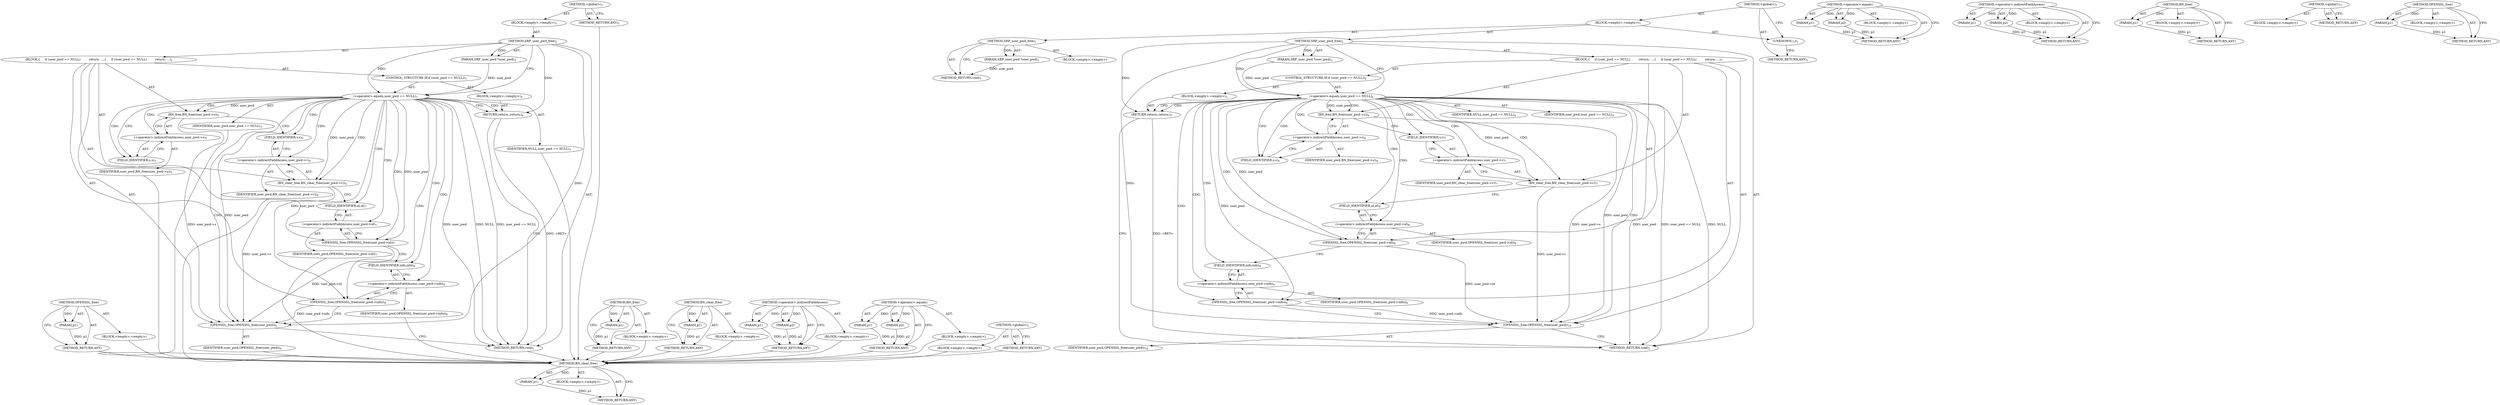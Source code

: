 digraph "OPENSSL_free" {
vulnerable_70 [label=<(METHOD,OPENSSL_free)>];
vulnerable_71 [label=<(PARAM,p1)>];
vulnerable_72 [label=<(BLOCK,&lt;empty&gt;,&lt;empty&gt;)>];
vulnerable_73 [label=<(METHOD_RETURN,ANY)>];
vulnerable_6 [label=<(METHOD,&lt;global&gt;)<SUB>1</SUB>>];
vulnerable_7 [label=<(BLOCK,&lt;empty&gt;,&lt;empty&gt;)<SUB>1</SUB>>];
vulnerable_8 [label=<(METHOD,SRP_user_pwd_free)<SUB>1</SUB>>];
vulnerable_9 [label=<(PARAM,SRP_user_pwd *user_pwd)<SUB>1</SUB>>];
vulnerable_10 [label=<(BLOCK,{
     if (user_pwd == NULL)
         return;
 ...,{
     if (user_pwd == NULL)
         return;
 ...)<SUB>2</SUB>>];
vulnerable_11 [label=<(CONTROL_STRUCTURE,IF,if (user_pwd == NULL))<SUB>3</SUB>>];
vulnerable_12 [label=<(&lt;operator&gt;.equals,user_pwd == NULL)<SUB>3</SUB>>];
vulnerable_13 [label=<(IDENTIFIER,user_pwd,user_pwd == NULL)<SUB>3</SUB>>];
vulnerable_14 [label=<(IDENTIFIER,NULL,user_pwd == NULL)<SUB>3</SUB>>];
vulnerable_15 [label=<(BLOCK,&lt;empty&gt;,&lt;empty&gt;)<SUB>4</SUB>>];
vulnerable_16 [label=<(RETURN,return;,return;)<SUB>4</SUB>>];
vulnerable_17 [label=<(BN_free,BN_free(user_pwd-&gt;s))<SUB>5</SUB>>];
vulnerable_18 [label=<(&lt;operator&gt;.indirectFieldAccess,user_pwd-&gt;s)<SUB>5</SUB>>];
vulnerable_19 [label=<(IDENTIFIER,user_pwd,BN_free(user_pwd-&gt;s))<SUB>5</SUB>>];
vulnerable_20 [label=<(FIELD_IDENTIFIER,s,s)<SUB>5</SUB>>];
vulnerable_21 [label=<(BN_clear_free,BN_clear_free(user_pwd-&gt;v))<SUB>6</SUB>>];
vulnerable_22 [label=<(&lt;operator&gt;.indirectFieldAccess,user_pwd-&gt;v)<SUB>6</SUB>>];
vulnerable_23 [label=<(IDENTIFIER,user_pwd,BN_clear_free(user_pwd-&gt;v))<SUB>6</SUB>>];
vulnerable_24 [label=<(FIELD_IDENTIFIER,v,v)<SUB>6</SUB>>];
vulnerable_25 [label=<(OPENSSL_free,OPENSSL_free(user_pwd-&gt;id))<SUB>7</SUB>>];
vulnerable_26 [label=<(&lt;operator&gt;.indirectFieldAccess,user_pwd-&gt;id)<SUB>7</SUB>>];
vulnerable_27 [label=<(IDENTIFIER,user_pwd,OPENSSL_free(user_pwd-&gt;id))<SUB>7</SUB>>];
vulnerable_28 [label=<(FIELD_IDENTIFIER,id,id)<SUB>7</SUB>>];
vulnerable_29 [label=<(OPENSSL_free,OPENSSL_free(user_pwd-&gt;info))<SUB>8</SUB>>];
vulnerable_30 [label=<(&lt;operator&gt;.indirectFieldAccess,user_pwd-&gt;info)<SUB>8</SUB>>];
vulnerable_31 [label=<(IDENTIFIER,user_pwd,OPENSSL_free(user_pwd-&gt;info))<SUB>8</SUB>>];
vulnerable_32 [label=<(FIELD_IDENTIFIER,info,info)<SUB>8</SUB>>];
vulnerable_33 [label=<(OPENSSL_free,OPENSSL_free(user_pwd))<SUB>9</SUB>>];
vulnerable_34 [label=<(IDENTIFIER,user_pwd,OPENSSL_free(user_pwd))<SUB>9</SUB>>];
vulnerable_35 [label=<(METHOD_RETURN,void)<SUB>1</SUB>>];
vulnerable_37 [label=<(METHOD_RETURN,ANY)<SUB>1</SUB>>];
vulnerable_57 [label=<(METHOD,BN_free)>];
vulnerable_58 [label=<(PARAM,p1)>];
vulnerable_59 [label=<(BLOCK,&lt;empty&gt;,&lt;empty&gt;)>];
vulnerable_60 [label=<(METHOD_RETURN,ANY)>];
vulnerable_66 [label=<(METHOD,BN_clear_free)>];
vulnerable_67 [label=<(PARAM,p1)>];
vulnerable_68 [label=<(BLOCK,&lt;empty&gt;,&lt;empty&gt;)>];
vulnerable_69 [label=<(METHOD_RETURN,ANY)>];
vulnerable_61 [label=<(METHOD,&lt;operator&gt;.indirectFieldAccess)>];
vulnerable_62 [label=<(PARAM,p1)>];
vulnerable_63 [label=<(PARAM,p2)>];
vulnerable_64 [label=<(BLOCK,&lt;empty&gt;,&lt;empty&gt;)>];
vulnerable_65 [label=<(METHOD_RETURN,ANY)>];
vulnerable_52 [label=<(METHOD,&lt;operator&gt;.equals)>];
vulnerable_53 [label=<(PARAM,p1)>];
vulnerable_54 [label=<(PARAM,p2)>];
vulnerable_55 [label=<(BLOCK,&lt;empty&gt;,&lt;empty&gt;)>];
vulnerable_56 [label=<(METHOD_RETURN,ANY)>];
vulnerable_46 [label=<(METHOD,&lt;global&gt;)<SUB>1</SUB>>];
vulnerable_47 [label=<(BLOCK,&lt;empty&gt;,&lt;empty&gt;)>];
vulnerable_48 [label=<(METHOD_RETURN,ANY)>];
fixed_72 [label=<(METHOD,BN_clear_free)>];
fixed_73 [label=<(PARAM,p1)>];
fixed_74 [label=<(BLOCK,&lt;empty&gt;,&lt;empty&gt;)>];
fixed_75 [label=<(METHOD_RETURN,ANY)>];
fixed_6 [label=<(METHOD,&lt;global&gt;)<SUB>1</SUB>>];
fixed_7 [label=<(BLOCK,&lt;empty&gt;,&lt;empty&gt;)<SUB>1</SUB>>];
fixed_8 [label=<(METHOD,SRP_user_pwd_free)<SUB>1</SUB>>];
fixed_9 [label=<(PARAM,SRP_user_pwd *user_pwd)<SUB>1</SUB>>];
fixed_10 [label=<(BLOCK,&lt;empty&gt;,&lt;empty&gt;)>];
fixed_11 [label=<(METHOD_RETURN,void)<SUB>1</SUB>>];
fixed_13 [label=<(UNKNOWN,),))<SUB>1</SUB>>];
fixed_14 [label=<(METHOD,SRP_user_pwd_free)<SUB>2</SUB>>];
fixed_15 [label=<(PARAM,SRP_user_pwd *user_pwd)<SUB>2</SUB>>];
fixed_16 [label=<(BLOCK,{
     if (user_pwd == NULL)
         return;
 ...,{
     if (user_pwd == NULL)
         return;
 ...)<SUB>3</SUB>>];
fixed_17 [label=<(CONTROL_STRUCTURE,IF,if (user_pwd == NULL))<SUB>4</SUB>>];
fixed_18 [label=<(&lt;operator&gt;.equals,user_pwd == NULL)<SUB>4</SUB>>];
fixed_19 [label=<(IDENTIFIER,user_pwd,user_pwd == NULL)<SUB>4</SUB>>];
fixed_20 [label=<(IDENTIFIER,NULL,user_pwd == NULL)<SUB>4</SUB>>];
fixed_21 [label=<(BLOCK,&lt;empty&gt;,&lt;empty&gt;)<SUB>5</SUB>>];
fixed_22 [label=<(RETURN,return;,return;)<SUB>5</SUB>>];
fixed_23 [label=<(BN_free,BN_free(user_pwd-&gt;s))<SUB>6</SUB>>];
fixed_24 [label=<(&lt;operator&gt;.indirectFieldAccess,user_pwd-&gt;s)<SUB>6</SUB>>];
fixed_25 [label=<(IDENTIFIER,user_pwd,BN_free(user_pwd-&gt;s))<SUB>6</SUB>>];
fixed_26 [label=<(FIELD_IDENTIFIER,s,s)<SUB>6</SUB>>];
fixed_27 [label=<(BN_clear_free,BN_clear_free(user_pwd-&gt;v))<SUB>7</SUB>>];
fixed_28 [label=<(&lt;operator&gt;.indirectFieldAccess,user_pwd-&gt;v)<SUB>7</SUB>>];
fixed_29 [label=<(IDENTIFIER,user_pwd,BN_clear_free(user_pwd-&gt;v))<SUB>7</SUB>>];
fixed_30 [label=<(FIELD_IDENTIFIER,v,v)<SUB>7</SUB>>];
fixed_31 [label=<(OPENSSL_free,OPENSSL_free(user_pwd-&gt;id))<SUB>8</SUB>>];
fixed_32 [label=<(&lt;operator&gt;.indirectFieldAccess,user_pwd-&gt;id)<SUB>8</SUB>>];
fixed_33 [label=<(IDENTIFIER,user_pwd,OPENSSL_free(user_pwd-&gt;id))<SUB>8</SUB>>];
fixed_34 [label=<(FIELD_IDENTIFIER,id,id)<SUB>8</SUB>>];
fixed_35 [label=<(OPENSSL_free,OPENSSL_free(user_pwd-&gt;info))<SUB>9</SUB>>];
fixed_36 [label=<(&lt;operator&gt;.indirectFieldAccess,user_pwd-&gt;info)<SUB>9</SUB>>];
fixed_37 [label=<(IDENTIFIER,user_pwd,OPENSSL_free(user_pwd-&gt;info))<SUB>9</SUB>>];
fixed_38 [label=<(FIELD_IDENTIFIER,info,info)<SUB>9</SUB>>];
fixed_39 [label=<(OPENSSL_free,OPENSSL_free(user_pwd))<SUB>10</SUB>>];
fixed_40 [label=<(IDENTIFIER,user_pwd,OPENSSL_free(user_pwd))<SUB>10</SUB>>];
fixed_41 [label=<(METHOD_RETURN,void)<SUB>2</SUB>>];
fixed_43 [label=<(METHOD_RETURN,ANY)<SUB>1</SUB>>];
fixed_58 [label=<(METHOD,&lt;operator&gt;.equals)>];
fixed_59 [label=<(PARAM,p1)>];
fixed_60 [label=<(PARAM,p2)>];
fixed_61 [label=<(BLOCK,&lt;empty&gt;,&lt;empty&gt;)>];
fixed_62 [label=<(METHOD_RETURN,ANY)>];
fixed_67 [label=<(METHOD,&lt;operator&gt;.indirectFieldAccess)>];
fixed_68 [label=<(PARAM,p1)>];
fixed_69 [label=<(PARAM,p2)>];
fixed_70 [label=<(BLOCK,&lt;empty&gt;,&lt;empty&gt;)>];
fixed_71 [label=<(METHOD_RETURN,ANY)>];
fixed_63 [label=<(METHOD,BN_free)>];
fixed_64 [label=<(PARAM,p1)>];
fixed_65 [label=<(BLOCK,&lt;empty&gt;,&lt;empty&gt;)>];
fixed_66 [label=<(METHOD_RETURN,ANY)>];
fixed_52 [label=<(METHOD,&lt;global&gt;)<SUB>1</SUB>>];
fixed_53 [label=<(BLOCK,&lt;empty&gt;,&lt;empty&gt;)>];
fixed_54 [label=<(METHOD_RETURN,ANY)>];
fixed_76 [label=<(METHOD,OPENSSL_free)>];
fixed_77 [label=<(PARAM,p1)>];
fixed_78 [label=<(BLOCK,&lt;empty&gt;,&lt;empty&gt;)>];
fixed_79 [label=<(METHOD_RETURN,ANY)>];
vulnerable_70 -> vulnerable_71  [key=0, label="AST: "];
vulnerable_70 -> vulnerable_71  [key=1, label="DDG: "];
vulnerable_70 -> vulnerable_72  [key=0, label="AST: "];
vulnerable_70 -> vulnerable_73  [key=0, label="AST: "];
vulnerable_70 -> vulnerable_73  [key=1, label="CFG: "];
vulnerable_71 -> vulnerable_73  [key=0, label="DDG: p1"];
vulnerable_72 -> fixed_72  [key=0];
vulnerable_73 -> fixed_72  [key=0];
vulnerable_6 -> vulnerable_7  [key=0, label="AST: "];
vulnerable_6 -> vulnerable_37  [key=0, label="AST: "];
vulnerable_6 -> vulnerable_37  [key=1, label="CFG: "];
vulnerable_7 -> vulnerable_8  [key=0, label="AST: "];
vulnerable_8 -> vulnerable_9  [key=0, label="AST: "];
vulnerable_8 -> vulnerable_9  [key=1, label="DDG: "];
vulnerable_8 -> vulnerable_10  [key=0, label="AST: "];
vulnerable_8 -> vulnerable_35  [key=0, label="AST: "];
vulnerable_8 -> vulnerable_12  [key=0, label="CFG: "];
vulnerable_8 -> vulnerable_12  [key=1, label="DDG: "];
vulnerable_8 -> vulnerable_33  [key=0, label="DDG: "];
vulnerable_8 -> vulnerable_16  [key=0, label="DDG: "];
vulnerable_9 -> vulnerable_12  [key=0, label="DDG: user_pwd"];
vulnerable_10 -> vulnerable_11  [key=0, label="AST: "];
vulnerable_10 -> vulnerable_17  [key=0, label="AST: "];
vulnerable_10 -> vulnerable_21  [key=0, label="AST: "];
vulnerable_10 -> vulnerable_25  [key=0, label="AST: "];
vulnerable_10 -> vulnerable_29  [key=0, label="AST: "];
vulnerable_10 -> vulnerable_33  [key=0, label="AST: "];
vulnerable_11 -> vulnerable_12  [key=0, label="AST: "];
vulnerable_11 -> vulnerable_15  [key=0, label="AST: "];
vulnerable_12 -> vulnerable_13  [key=0, label="AST: "];
vulnerable_12 -> vulnerable_14  [key=0, label="AST: "];
vulnerable_12 -> vulnerable_16  [key=0, label="CFG: "];
vulnerable_12 -> vulnerable_16  [key=1, label="CDG: "];
vulnerable_12 -> vulnerable_20  [key=0, label="CFG: "];
vulnerable_12 -> vulnerable_20  [key=1, label="CDG: "];
vulnerable_12 -> vulnerable_35  [key=0, label="DDG: user_pwd"];
vulnerable_12 -> vulnerable_35  [key=1, label="DDG: user_pwd == NULL"];
vulnerable_12 -> vulnerable_35  [key=2, label="DDG: NULL"];
vulnerable_12 -> vulnerable_17  [key=0, label="DDG: user_pwd"];
vulnerable_12 -> vulnerable_17  [key=1, label="CDG: "];
vulnerable_12 -> vulnerable_21  [key=0, label="DDG: user_pwd"];
vulnerable_12 -> vulnerable_21  [key=1, label="CDG: "];
vulnerable_12 -> vulnerable_25  [key=0, label="DDG: user_pwd"];
vulnerable_12 -> vulnerable_25  [key=1, label="CDG: "];
vulnerable_12 -> vulnerable_29  [key=0, label="DDG: user_pwd"];
vulnerable_12 -> vulnerable_29  [key=1, label="CDG: "];
vulnerable_12 -> vulnerable_33  [key=0, label="DDG: user_pwd"];
vulnerable_12 -> vulnerable_33  [key=1, label="CDG: "];
vulnerable_12 -> vulnerable_24  [key=0, label="CDG: "];
vulnerable_12 -> vulnerable_30  [key=0, label="CDG: "];
vulnerable_12 -> vulnerable_32  [key=0, label="CDG: "];
vulnerable_12 -> vulnerable_18  [key=0, label="CDG: "];
vulnerable_12 -> vulnerable_26  [key=0, label="CDG: "];
vulnerable_12 -> vulnerable_28  [key=0, label="CDG: "];
vulnerable_12 -> vulnerable_22  [key=0, label="CDG: "];
vulnerable_13 -> fixed_72  [key=0];
vulnerable_14 -> fixed_72  [key=0];
vulnerable_15 -> vulnerable_16  [key=0, label="AST: "];
vulnerable_16 -> vulnerable_35  [key=0, label="CFG: "];
vulnerable_16 -> vulnerable_35  [key=1, label="DDG: &lt;RET&gt;"];
vulnerable_17 -> vulnerable_18  [key=0, label="AST: "];
vulnerable_17 -> vulnerable_24  [key=0, label="CFG: "];
vulnerable_17 -> vulnerable_33  [key=0, label="DDG: user_pwd-&gt;s"];
vulnerable_18 -> vulnerable_19  [key=0, label="AST: "];
vulnerable_18 -> vulnerable_20  [key=0, label="AST: "];
vulnerable_18 -> vulnerable_17  [key=0, label="CFG: "];
vulnerable_19 -> fixed_72  [key=0];
vulnerable_20 -> vulnerable_18  [key=0, label="CFG: "];
vulnerable_21 -> vulnerable_22  [key=0, label="AST: "];
vulnerable_21 -> vulnerable_28  [key=0, label="CFG: "];
vulnerable_21 -> vulnerable_33  [key=0, label="DDG: user_pwd-&gt;v"];
vulnerable_22 -> vulnerable_23  [key=0, label="AST: "];
vulnerable_22 -> vulnerable_24  [key=0, label="AST: "];
vulnerable_22 -> vulnerable_21  [key=0, label="CFG: "];
vulnerable_23 -> fixed_72  [key=0];
vulnerable_24 -> vulnerable_22  [key=0, label="CFG: "];
vulnerable_25 -> vulnerable_26  [key=0, label="AST: "];
vulnerable_25 -> vulnerable_32  [key=0, label="CFG: "];
vulnerable_25 -> vulnerable_33  [key=0, label="DDG: user_pwd-&gt;id"];
vulnerable_26 -> vulnerable_27  [key=0, label="AST: "];
vulnerable_26 -> vulnerable_28  [key=0, label="AST: "];
vulnerable_26 -> vulnerable_25  [key=0, label="CFG: "];
vulnerable_27 -> fixed_72  [key=0];
vulnerable_28 -> vulnerable_26  [key=0, label="CFG: "];
vulnerable_29 -> vulnerable_30  [key=0, label="AST: "];
vulnerable_29 -> vulnerable_33  [key=0, label="CFG: "];
vulnerable_29 -> vulnerable_33  [key=1, label="DDG: user_pwd-&gt;info"];
vulnerable_30 -> vulnerable_31  [key=0, label="AST: "];
vulnerable_30 -> vulnerable_32  [key=0, label="AST: "];
vulnerable_30 -> vulnerable_29  [key=0, label="CFG: "];
vulnerable_31 -> fixed_72  [key=0];
vulnerable_32 -> vulnerable_30  [key=0, label="CFG: "];
vulnerable_33 -> vulnerable_34  [key=0, label="AST: "];
vulnerable_33 -> vulnerable_35  [key=0, label="CFG: "];
vulnerable_34 -> fixed_72  [key=0];
vulnerable_35 -> fixed_72  [key=0];
vulnerable_37 -> fixed_72  [key=0];
vulnerable_57 -> vulnerable_58  [key=0, label="AST: "];
vulnerable_57 -> vulnerable_58  [key=1, label="DDG: "];
vulnerable_57 -> vulnerable_59  [key=0, label="AST: "];
vulnerable_57 -> vulnerable_60  [key=0, label="AST: "];
vulnerable_57 -> vulnerable_60  [key=1, label="CFG: "];
vulnerable_58 -> vulnerable_60  [key=0, label="DDG: p1"];
vulnerable_59 -> fixed_72  [key=0];
vulnerable_60 -> fixed_72  [key=0];
vulnerable_66 -> vulnerable_67  [key=0, label="AST: "];
vulnerable_66 -> vulnerable_67  [key=1, label="DDG: "];
vulnerable_66 -> vulnerable_68  [key=0, label="AST: "];
vulnerable_66 -> vulnerable_69  [key=0, label="AST: "];
vulnerable_66 -> vulnerable_69  [key=1, label="CFG: "];
vulnerable_67 -> vulnerable_69  [key=0, label="DDG: p1"];
vulnerable_68 -> fixed_72  [key=0];
vulnerable_69 -> fixed_72  [key=0];
vulnerable_61 -> vulnerable_62  [key=0, label="AST: "];
vulnerable_61 -> vulnerable_62  [key=1, label="DDG: "];
vulnerable_61 -> vulnerable_64  [key=0, label="AST: "];
vulnerable_61 -> vulnerable_63  [key=0, label="AST: "];
vulnerable_61 -> vulnerable_63  [key=1, label="DDG: "];
vulnerable_61 -> vulnerable_65  [key=0, label="AST: "];
vulnerable_61 -> vulnerable_65  [key=1, label="CFG: "];
vulnerable_62 -> vulnerable_65  [key=0, label="DDG: p1"];
vulnerable_63 -> vulnerable_65  [key=0, label="DDG: p2"];
vulnerable_64 -> fixed_72  [key=0];
vulnerable_65 -> fixed_72  [key=0];
vulnerable_52 -> vulnerable_53  [key=0, label="AST: "];
vulnerable_52 -> vulnerable_53  [key=1, label="DDG: "];
vulnerable_52 -> vulnerable_55  [key=0, label="AST: "];
vulnerable_52 -> vulnerable_54  [key=0, label="AST: "];
vulnerable_52 -> vulnerable_54  [key=1, label="DDG: "];
vulnerable_52 -> vulnerable_56  [key=0, label="AST: "];
vulnerable_52 -> vulnerable_56  [key=1, label="CFG: "];
vulnerable_53 -> vulnerable_56  [key=0, label="DDG: p1"];
vulnerable_54 -> vulnerable_56  [key=0, label="DDG: p2"];
vulnerable_55 -> fixed_72  [key=0];
vulnerable_56 -> fixed_72  [key=0];
vulnerable_46 -> vulnerable_47  [key=0, label="AST: "];
vulnerable_46 -> vulnerable_48  [key=0, label="AST: "];
vulnerable_46 -> vulnerable_48  [key=1, label="CFG: "];
vulnerable_47 -> fixed_72  [key=0];
vulnerable_48 -> fixed_72  [key=0];
fixed_72 -> fixed_73  [key=0, label="AST: "];
fixed_72 -> fixed_73  [key=1, label="DDG: "];
fixed_72 -> fixed_74  [key=0, label="AST: "];
fixed_72 -> fixed_75  [key=0, label="AST: "];
fixed_72 -> fixed_75  [key=1, label="CFG: "];
fixed_73 -> fixed_75  [key=0, label="DDG: p1"];
fixed_6 -> fixed_7  [key=0, label="AST: "];
fixed_6 -> fixed_43  [key=0, label="AST: "];
fixed_6 -> fixed_13  [key=0, label="CFG: "];
fixed_7 -> fixed_8  [key=0, label="AST: "];
fixed_7 -> fixed_13  [key=0, label="AST: "];
fixed_7 -> fixed_14  [key=0, label="AST: "];
fixed_8 -> fixed_9  [key=0, label="AST: "];
fixed_8 -> fixed_9  [key=1, label="DDG: "];
fixed_8 -> fixed_10  [key=0, label="AST: "];
fixed_8 -> fixed_11  [key=0, label="AST: "];
fixed_8 -> fixed_11  [key=1, label="CFG: "];
fixed_9 -> fixed_11  [key=0, label="DDG: user_pwd"];
fixed_13 -> fixed_43  [key=0, label="CFG: "];
fixed_14 -> fixed_15  [key=0, label="AST: "];
fixed_14 -> fixed_15  [key=1, label="DDG: "];
fixed_14 -> fixed_16  [key=0, label="AST: "];
fixed_14 -> fixed_41  [key=0, label="AST: "];
fixed_14 -> fixed_18  [key=0, label="CFG: "];
fixed_14 -> fixed_18  [key=1, label="DDG: "];
fixed_14 -> fixed_39  [key=0, label="DDG: "];
fixed_14 -> fixed_22  [key=0, label="DDG: "];
fixed_15 -> fixed_18  [key=0, label="DDG: user_pwd"];
fixed_16 -> fixed_17  [key=0, label="AST: "];
fixed_16 -> fixed_23  [key=0, label="AST: "];
fixed_16 -> fixed_27  [key=0, label="AST: "];
fixed_16 -> fixed_31  [key=0, label="AST: "];
fixed_16 -> fixed_35  [key=0, label="AST: "];
fixed_16 -> fixed_39  [key=0, label="AST: "];
fixed_17 -> fixed_18  [key=0, label="AST: "];
fixed_17 -> fixed_21  [key=0, label="AST: "];
fixed_18 -> fixed_19  [key=0, label="AST: "];
fixed_18 -> fixed_20  [key=0, label="AST: "];
fixed_18 -> fixed_22  [key=0, label="CFG: "];
fixed_18 -> fixed_22  [key=1, label="CDG: "];
fixed_18 -> fixed_26  [key=0, label="CFG: "];
fixed_18 -> fixed_26  [key=1, label="CDG: "];
fixed_18 -> fixed_41  [key=0, label="DDG: user_pwd"];
fixed_18 -> fixed_41  [key=1, label="DDG: user_pwd == NULL"];
fixed_18 -> fixed_41  [key=2, label="DDG: NULL"];
fixed_18 -> fixed_23  [key=0, label="DDG: user_pwd"];
fixed_18 -> fixed_23  [key=1, label="CDG: "];
fixed_18 -> fixed_27  [key=0, label="DDG: user_pwd"];
fixed_18 -> fixed_27  [key=1, label="CDG: "];
fixed_18 -> fixed_31  [key=0, label="DDG: user_pwd"];
fixed_18 -> fixed_31  [key=1, label="CDG: "];
fixed_18 -> fixed_35  [key=0, label="DDG: user_pwd"];
fixed_18 -> fixed_35  [key=1, label="CDG: "];
fixed_18 -> fixed_39  [key=0, label="DDG: user_pwd"];
fixed_18 -> fixed_39  [key=1, label="CDG: "];
fixed_18 -> fixed_24  [key=0, label="CDG: "];
fixed_18 -> fixed_30  [key=0, label="CDG: "];
fixed_18 -> fixed_34  [key=0, label="CDG: "];
fixed_18 -> fixed_32  [key=0, label="CDG: "];
fixed_18 -> fixed_28  [key=0, label="CDG: "];
fixed_18 -> fixed_36  [key=0, label="CDG: "];
fixed_18 -> fixed_38  [key=0, label="CDG: "];
fixed_21 -> fixed_22  [key=0, label="AST: "];
fixed_22 -> fixed_41  [key=0, label="CFG: "];
fixed_22 -> fixed_41  [key=1, label="DDG: &lt;RET&gt;"];
fixed_23 -> fixed_24  [key=0, label="AST: "];
fixed_23 -> fixed_30  [key=0, label="CFG: "];
fixed_23 -> fixed_39  [key=0, label="DDG: user_pwd-&gt;s"];
fixed_24 -> fixed_25  [key=0, label="AST: "];
fixed_24 -> fixed_26  [key=0, label="AST: "];
fixed_24 -> fixed_23  [key=0, label="CFG: "];
fixed_26 -> fixed_24  [key=0, label="CFG: "];
fixed_27 -> fixed_28  [key=0, label="AST: "];
fixed_27 -> fixed_34  [key=0, label="CFG: "];
fixed_27 -> fixed_39  [key=0, label="DDG: user_pwd-&gt;v"];
fixed_28 -> fixed_29  [key=0, label="AST: "];
fixed_28 -> fixed_30  [key=0, label="AST: "];
fixed_28 -> fixed_27  [key=0, label="CFG: "];
fixed_30 -> fixed_28  [key=0, label="CFG: "];
fixed_31 -> fixed_32  [key=0, label="AST: "];
fixed_31 -> fixed_38  [key=0, label="CFG: "];
fixed_31 -> fixed_39  [key=0, label="DDG: user_pwd-&gt;id"];
fixed_32 -> fixed_33  [key=0, label="AST: "];
fixed_32 -> fixed_34  [key=0, label="AST: "];
fixed_32 -> fixed_31  [key=0, label="CFG: "];
fixed_34 -> fixed_32  [key=0, label="CFG: "];
fixed_35 -> fixed_36  [key=0, label="AST: "];
fixed_35 -> fixed_39  [key=0, label="CFG: "];
fixed_35 -> fixed_39  [key=1, label="DDG: user_pwd-&gt;info"];
fixed_36 -> fixed_37  [key=0, label="AST: "];
fixed_36 -> fixed_38  [key=0, label="AST: "];
fixed_36 -> fixed_35  [key=0, label="CFG: "];
fixed_38 -> fixed_36  [key=0, label="CFG: "];
fixed_39 -> fixed_40  [key=0, label="AST: "];
fixed_39 -> fixed_41  [key=0, label="CFG: "];
fixed_58 -> fixed_59  [key=0, label="AST: "];
fixed_58 -> fixed_59  [key=1, label="DDG: "];
fixed_58 -> fixed_61  [key=0, label="AST: "];
fixed_58 -> fixed_60  [key=0, label="AST: "];
fixed_58 -> fixed_60  [key=1, label="DDG: "];
fixed_58 -> fixed_62  [key=0, label="AST: "];
fixed_58 -> fixed_62  [key=1, label="CFG: "];
fixed_59 -> fixed_62  [key=0, label="DDG: p1"];
fixed_60 -> fixed_62  [key=0, label="DDG: p2"];
fixed_67 -> fixed_68  [key=0, label="AST: "];
fixed_67 -> fixed_68  [key=1, label="DDG: "];
fixed_67 -> fixed_70  [key=0, label="AST: "];
fixed_67 -> fixed_69  [key=0, label="AST: "];
fixed_67 -> fixed_69  [key=1, label="DDG: "];
fixed_67 -> fixed_71  [key=0, label="AST: "];
fixed_67 -> fixed_71  [key=1, label="CFG: "];
fixed_68 -> fixed_71  [key=0, label="DDG: p1"];
fixed_69 -> fixed_71  [key=0, label="DDG: p2"];
fixed_63 -> fixed_64  [key=0, label="AST: "];
fixed_63 -> fixed_64  [key=1, label="DDG: "];
fixed_63 -> fixed_65  [key=0, label="AST: "];
fixed_63 -> fixed_66  [key=0, label="AST: "];
fixed_63 -> fixed_66  [key=1, label="CFG: "];
fixed_64 -> fixed_66  [key=0, label="DDG: p1"];
fixed_52 -> fixed_53  [key=0, label="AST: "];
fixed_52 -> fixed_54  [key=0, label="AST: "];
fixed_52 -> fixed_54  [key=1, label="CFG: "];
fixed_76 -> fixed_77  [key=0, label="AST: "];
fixed_76 -> fixed_77  [key=1, label="DDG: "];
fixed_76 -> fixed_78  [key=0, label="AST: "];
fixed_76 -> fixed_79  [key=0, label="AST: "];
fixed_76 -> fixed_79  [key=1, label="CFG: "];
fixed_77 -> fixed_79  [key=0, label="DDG: p1"];
}
